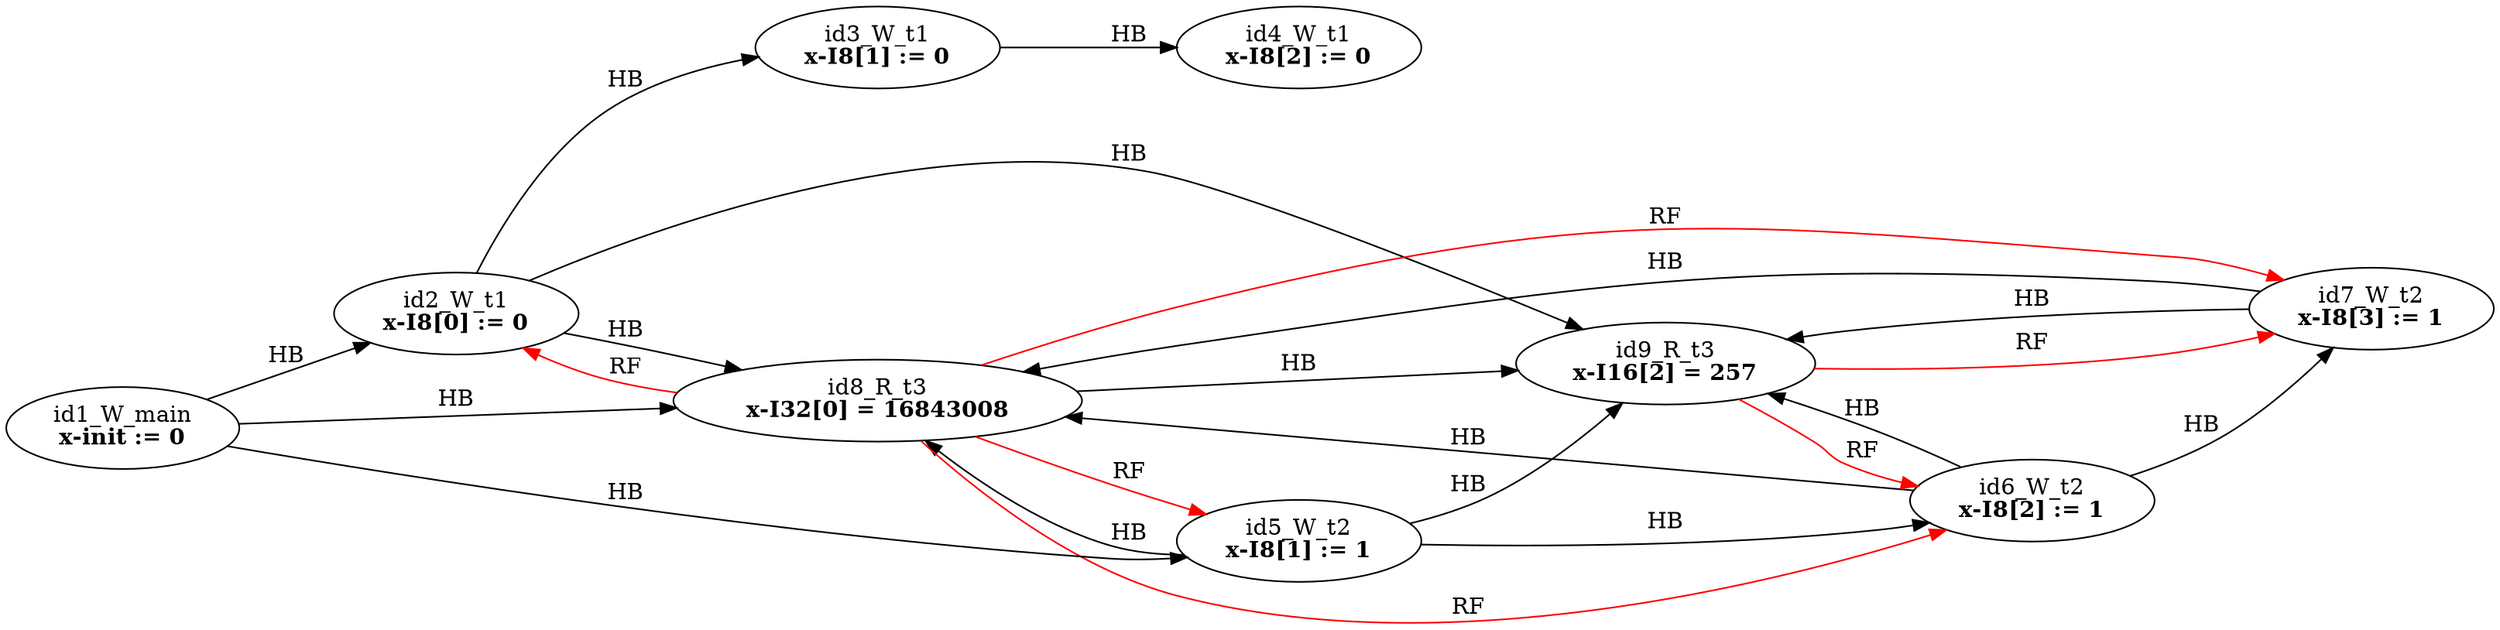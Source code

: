 digraph memory_model {
rankdir=LR;
splines=true; esep=0.5;
id2_W_t1 -> id3_W_t1 [label = "HB", color="black"];
id3_W_t1 -> id4_W_t1 [label = "HB", color="black"];
id5_W_t2 -> id6_W_t2 [label = "HB", color="black"];
id6_W_t2 -> id7_W_t2 [label = "HB", color="black"];
id8_R_t3 -> id9_R_t3 [label = "HB", color="black"];
id1_W_main -> id2_W_t1 [label = "HB", color="black"];
id1_W_main -> id5_W_t2 [label = "HB", color="black"];
id1_W_main -> id8_R_t3 [label = "HB", color="black"];
id2_W_t1 -> id8_R_t3 [label = "HB", color="black"];
id2_W_t1 -> id9_R_t3 [label = "HB", color="black"];
id5_W_t2 -> id8_R_t3 [label = "HB", color="black"];
id5_W_t2 -> id9_R_t3 [label = "HB", color="black"];
id6_W_t2 -> id8_R_t3 [label = "HB", color="black"];
id6_W_t2 -> id9_R_t3 [label = "HB", color="black"];
id7_W_t2 -> id8_R_t3 [label = "HB", color="black"];
id7_W_t2 -> id9_R_t3 [label = "HB", color="black"];
id8_R_t3 -> id2_W_t1 [label = "RF", color="red"];
id8_R_t3 -> id5_W_t2 [label = "RF", color="red"];
id8_R_t3 -> id6_W_t2 [label = "RF", color="red"];
id8_R_t3 -> id7_W_t2 [label = "RF", color="red"];
id9_R_t3 -> id6_W_t2 [label = "RF", color="red"];
id9_R_t3 -> id7_W_t2 [label = "RF", color="red"];
id1_W_main [label=<id1_W_main<br/><B>x-init := 0</B>>, pos="5.0,6!"]
id2_W_t1 [label=<id2_W_t1<br/><B>x-I8[0] := 0</B>>, pos="0,4!"]
id3_W_t1 [label=<id3_W_t1<br/><B>x-I8[1] := 0</B>>, pos="0,2!"]
id4_W_t1 [label=<id4_W_t1<br/><B>x-I8[2] := 0</B>>, pos="0,0!"]
id5_W_t2 [label=<id5_W_t2<br/><B>x-I8[1] := 1</B>>, pos="5,4!"]
id6_W_t2 [label=<id6_W_t2<br/><B>x-I8[2] := 1</B>>, pos="5,2!"]
id7_W_t2 [label=<id7_W_t2<br/><B>x-I8[3] := 1</B>>, pos="5,0!"]
id8_R_t3 [label=<id8_R_t3<br/><B>x-I32[0] = 16843008</B>>, pos="10,4!"]
id9_R_t3 [label=<id9_R_t3<br/><B>x-I16[2] = 257</B>>, pos="10,2!"]
}